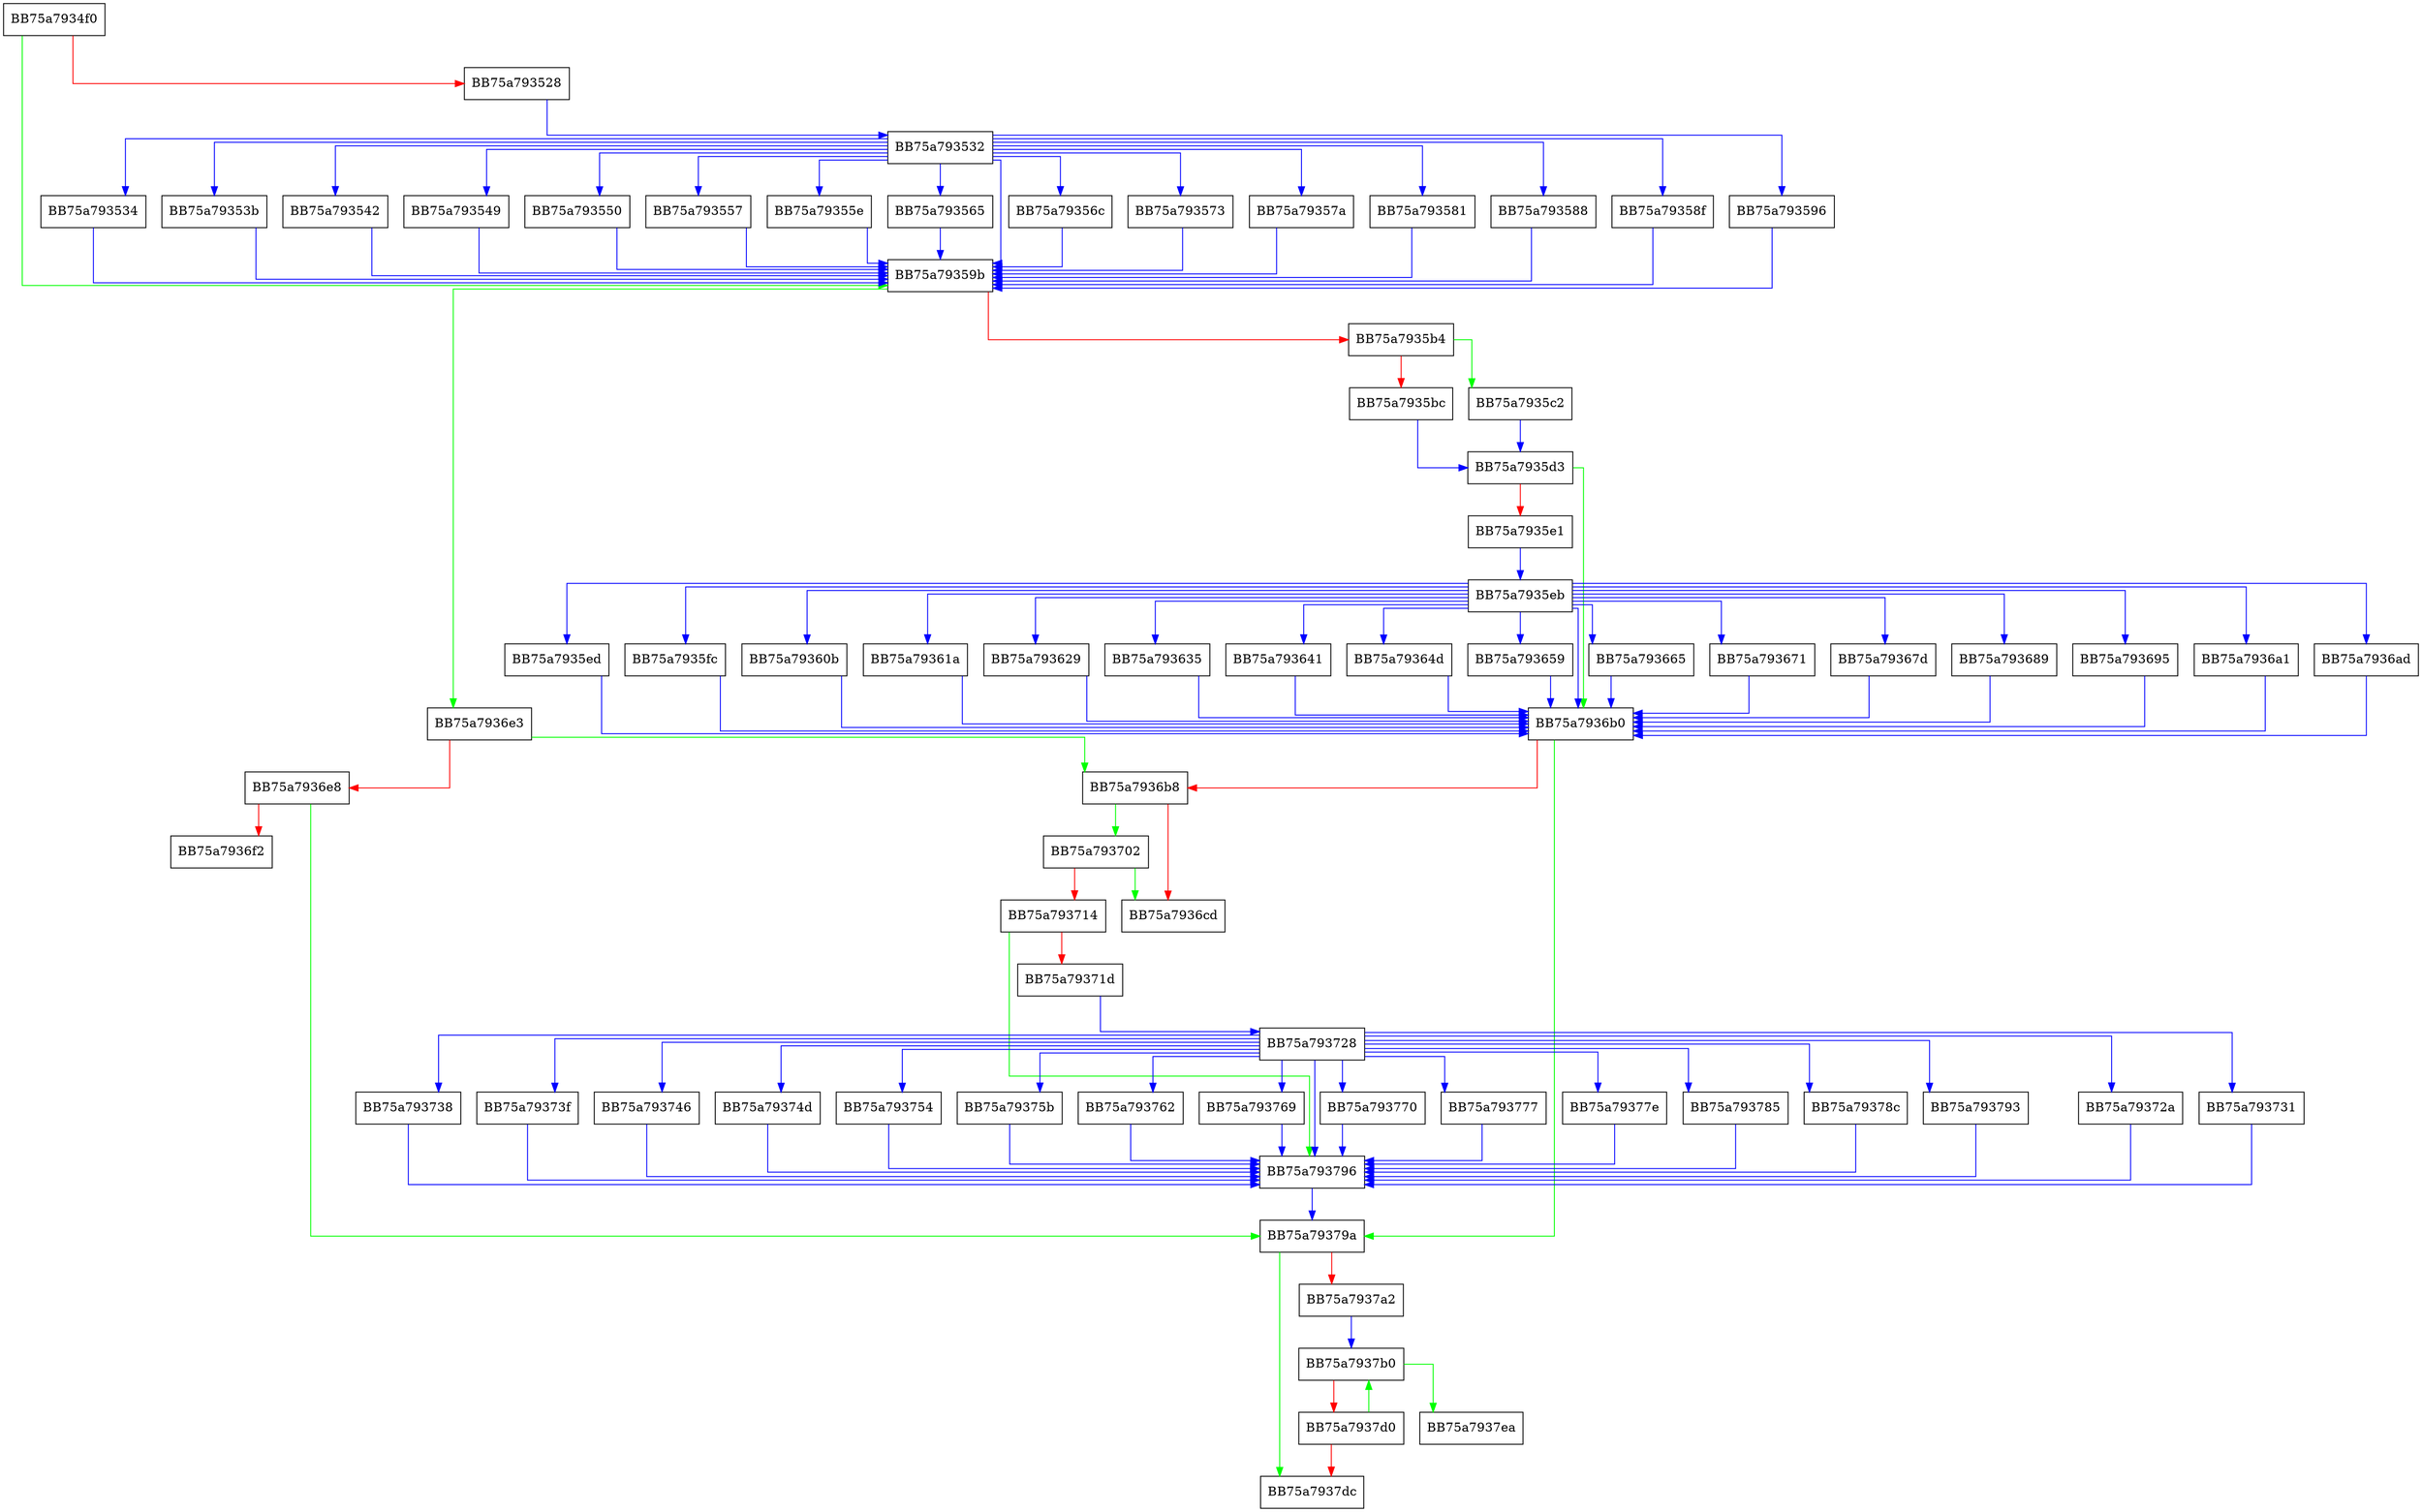 digraph strpbrk {
  node [shape="box"];
  graph [splines=ortho];
  BB75a7934f0 -> BB75a79359b [color="green"];
  BB75a7934f0 -> BB75a793528 [color="red"];
  BB75a793528 -> BB75a793532 [color="blue"];
  BB75a793532 -> BB75a793534 [color="blue"];
  BB75a793532 -> BB75a79353b [color="blue"];
  BB75a793532 -> BB75a793542 [color="blue"];
  BB75a793532 -> BB75a793549 [color="blue"];
  BB75a793532 -> BB75a793550 [color="blue"];
  BB75a793532 -> BB75a793557 [color="blue"];
  BB75a793532 -> BB75a79355e [color="blue"];
  BB75a793532 -> BB75a793565 [color="blue"];
  BB75a793532 -> BB75a79356c [color="blue"];
  BB75a793532 -> BB75a793573 [color="blue"];
  BB75a793532 -> BB75a79357a [color="blue"];
  BB75a793532 -> BB75a793581 [color="blue"];
  BB75a793532 -> BB75a793588 [color="blue"];
  BB75a793532 -> BB75a79358f [color="blue"];
  BB75a793532 -> BB75a793596 [color="blue"];
  BB75a793532 -> BB75a79359b [color="blue"];
  BB75a793534 -> BB75a79359b [color="blue"];
  BB75a79353b -> BB75a79359b [color="blue"];
  BB75a793542 -> BB75a79359b [color="blue"];
  BB75a793549 -> BB75a79359b [color="blue"];
  BB75a793550 -> BB75a79359b [color="blue"];
  BB75a793557 -> BB75a79359b [color="blue"];
  BB75a79355e -> BB75a79359b [color="blue"];
  BB75a793565 -> BB75a79359b [color="blue"];
  BB75a79356c -> BB75a79359b [color="blue"];
  BB75a793573 -> BB75a79359b [color="blue"];
  BB75a79357a -> BB75a79359b [color="blue"];
  BB75a793581 -> BB75a79359b [color="blue"];
  BB75a793588 -> BB75a79359b [color="blue"];
  BB75a79358f -> BB75a79359b [color="blue"];
  BB75a793596 -> BB75a79359b [color="blue"];
  BB75a79359b -> BB75a7936e3 [color="green"];
  BB75a79359b -> BB75a7935b4 [color="red"];
  BB75a7935b4 -> BB75a7935c2 [color="green"];
  BB75a7935b4 -> BB75a7935bc [color="red"];
  BB75a7935bc -> BB75a7935d3 [color="blue"];
  BB75a7935c2 -> BB75a7935d3 [color="blue"];
  BB75a7935d3 -> BB75a7936b0 [color="green"];
  BB75a7935d3 -> BB75a7935e1 [color="red"];
  BB75a7935e1 -> BB75a7935eb [color="blue"];
  BB75a7935eb -> BB75a7935ed [color="blue"];
  BB75a7935eb -> BB75a7935fc [color="blue"];
  BB75a7935eb -> BB75a79360b [color="blue"];
  BB75a7935eb -> BB75a79361a [color="blue"];
  BB75a7935eb -> BB75a793629 [color="blue"];
  BB75a7935eb -> BB75a793635 [color="blue"];
  BB75a7935eb -> BB75a793641 [color="blue"];
  BB75a7935eb -> BB75a79364d [color="blue"];
  BB75a7935eb -> BB75a793659 [color="blue"];
  BB75a7935eb -> BB75a793665 [color="blue"];
  BB75a7935eb -> BB75a793671 [color="blue"];
  BB75a7935eb -> BB75a79367d [color="blue"];
  BB75a7935eb -> BB75a793689 [color="blue"];
  BB75a7935eb -> BB75a793695 [color="blue"];
  BB75a7935eb -> BB75a7936a1 [color="blue"];
  BB75a7935eb -> BB75a7936ad [color="blue"];
  BB75a7935eb -> BB75a7936b0 [color="blue"];
  BB75a7935ed -> BB75a7936b0 [color="blue"];
  BB75a7935fc -> BB75a7936b0 [color="blue"];
  BB75a79360b -> BB75a7936b0 [color="blue"];
  BB75a79361a -> BB75a7936b0 [color="blue"];
  BB75a793629 -> BB75a7936b0 [color="blue"];
  BB75a793635 -> BB75a7936b0 [color="blue"];
  BB75a793641 -> BB75a7936b0 [color="blue"];
  BB75a79364d -> BB75a7936b0 [color="blue"];
  BB75a793659 -> BB75a7936b0 [color="blue"];
  BB75a793665 -> BB75a7936b0 [color="blue"];
  BB75a793671 -> BB75a7936b0 [color="blue"];
  BB75a79367d -> BB75a7936b0 [color="blue"];
  BB75a793689 -> BB75a7936b0 [color="blue"];
  BB75a793695 -> BB75a7936b0 [color="blue"];
  BB75a7936a1 -> BB75a7936b0 [color="blue"];
  BB75a7936ad -> BB75a7936b0 [color="blue"];
  BB75a7936b0 -> BB75a79379a [color="green"];
  BB75a7936b0 -> BB75a7936b8 [color="red"];
  BB75a7936b8 -> BB75a793702 [color="green"];
  BB75a7936b8 -> BB75a7936cd [color="red"];
  BB75a7936e3 -> BB75a7936b8 [color="green"];
  BB75a7936e3 -> BB75a7936e8 [color="red"];
  BB75a7936e8 -> BB75a79379a [color="green"];
  BB75a7936e8 -> BB75a7936f2 [color="red"];
  BB75a793702 -> BB75a7936cd [color="green"];
  BB75a793702 -> BB75a793714 [color="red"];
  BB75a793714 -> BB75a793796 [color="green"];
  BB75a793714 -> BB75a79371d [color="red"];
  BB75a79371d -> BB75a793728 [color="blue"];
  BB75a793728 -> BB75a79372a [color="blue"];
  BB75a793728 -> BB75a793731 [color="blue"];
  BB75a793728 -> BB75a793738 [color="blue"];
  BB75a793728 -> BB75a79373f [color="blue"];
  BB75a793728 -> BB75a793746 [color="blue"];
  BB75a793728 -> BB75a79374d [color="blue"];
  BB75a793728 -> BB75a793754 [color="blue"];
  BB75a793728 -> BB75a79375b [color="blue"];
  BB75a793728 -> BB75a793762 [color="blue"];
  BB75a793728 -> BB75a793769 [color="blue"];
  BB75a793728 -> BB75a793770 [color="blue"];
  BB75a793728 -> BB75a793777 [color="blue"];
  BB75a793728 -> BB75a79377e [color="blue"];
  BB75a793728 -> BB75a793785 [color="blue"];
  BB75a793728 -> BB75a79378c [color="blue"];
  BB75a793728 -> BB75a793793 [color="blue"];
  BB75a793728 -> BB75a793796 [color="blue"];
  BB75a79372a -> BB75a793796 [color="blue"];
  BB75a793731 -> BB75a793796 [color="blue"];
  BB75a793738 -> BB75a793796 [color="blue"];
  BB75a79373f -> BB75a793796 [color="blue"];
  BB75a793746 -> BB75a793796 [color="blue"];
  BB75a79374d -> BB75a793796 [color="blue"];
  BB75a793754 -> BB75a793796 [color="blue"];
  BB75a79375b -> BB75a793796 [color="blue"];
  BB75a793762 -> BB75a793796 [color="blue"];
  BB75a793769 -> BB75a793796 [color="blue"];
  BB75a793770 -> BB75a793796 [color="blue"];
  BB75a793777 -> BB75a793796 [color="blue"];
  BB75a79377e -> BB75a793796 [color="blue"];
  BB75a793785 -> BB75a793796 [color="blue"];
  BB75a79378c -> BB75a793796 [color="blue"];
  BB75a793793 -> BB75a793796 [color="blue"];
  BB75a793796 -> BB75a79379a [color="blue"];
  BB75a79379a -> BB75a7937dc [color="green"];
  BB75a79379a -> BB75a7937a2 [color="red"];
  BB75a7937a2 -> BB75a7937b0 [color="blue"];
  BB75a7937b0 -> BB75a7937ea [color="green"];
  BB75a7937b0 -> BB75a7937d0 [color="red"];
  BB75a7937d0 -> BB75a7937b0 [color="green"];
  BB75a7937d0 -> BB75a7937dc [color="red"];
}